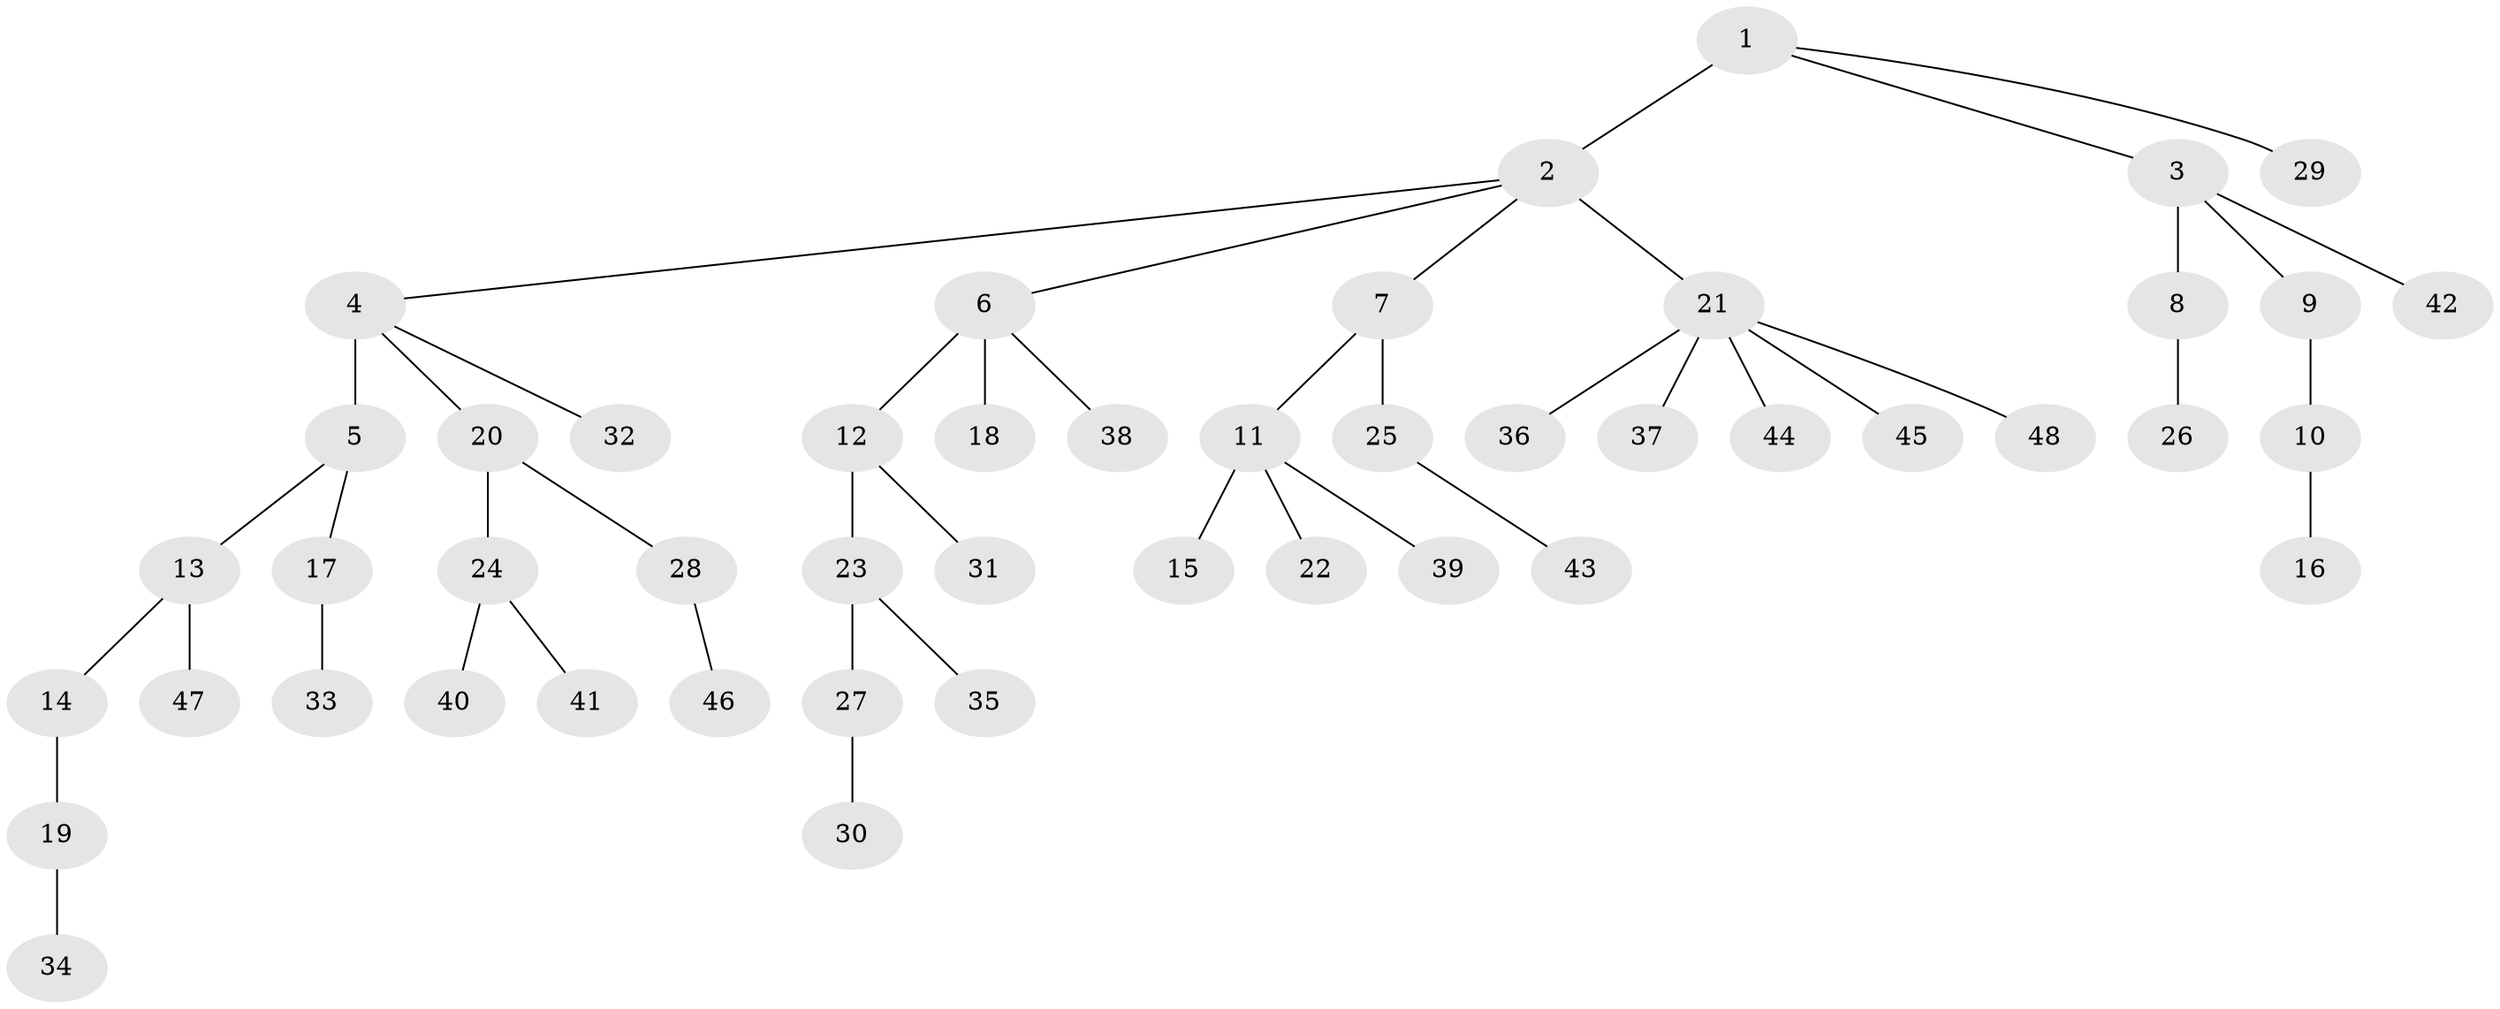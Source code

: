 // original degree distribution, {5: 0.0625, 2: 0.2708333333333333, 7: 0.020833333333333332, 1: 0.5104166666666666, 3: 0.07291666666666667, 4: 0.0625}
// Generated by graph-tools (version 1.1) at 2025/36/03/09/25 02:36:51]
// undirected, 48 vertices, 47 edges
graph export_dot {
graph [start="1"]
  node [color=gray90,style=filled];
  1;
  2;
  3;
  4;
  5;
  6;
  7;
  8;
  9;
  10;
  11;
  12;
  13;
  14;
  15;
  16;
  17;
  18;
  19;
  20;
  21;
  22;
  23;
  24;
  25;
  26;
  27;
  28;
  29;
  30;
  31;
  32;
  33;
  34;
  35;
  36;
  37;
  38;
  39;
  40;
  41;
  42;
  43;
  44;
  45;
  46;
  47;
  48;
  1 -- 2 [weight=2.0];
  1 -- 3 [weight=1.0];
  1 -- 29 [weight=1.0];
  2 -- 4 [weight=1.0];
  2 -- 6 [weight=1.0];
  2 -- 7 [weight=1.0];
  2 -- 21 [weight=1.0];
  3 -- 8 [weight=1.0];
  3 -- 9 [weight=1.0];
  3 -- 42 [weight=1.0];
  4 -- 5 [weight=4.0];
  4 -- 20 [weight=1.0];
  4 -- 32 [weight=1.0];
  5 -- 13 [weight=1.0];
  5 -- 17 [weight=1.0];
  6 -- 12 [weight=1.0];
  6 -- 18 [weight=2.0];
  6 -- 38 [weight=1.0];
  7 -- 11 [weight=1.0];
  7 -- 25 [weight=1.0];
  8 -- 26 [weight=3.0];
  9 -- 10 [weight=1.0];
  10 -- 16 [weight=3.0];
  11 -- 15 [weight=3.0];
  11 -- 22 [weight=1.0];
  11 -- 39 [weight=1.0];
  12 -- 23 [weight=1.0];
  12 -- 31 [weight=1.0];
  13 -- 14 [weight=1.0];
  13 -- 47 [weight=1.0];
  14 -- 19 [weight=3.0];
  17 -- 33 [weight=2.0];
  19 -- 34 [weight=1.0];
  20 -- 24 [weight=2.0];
  20 -- 28 [weight=1.0];
  21 -- 36 [weight=1.0];
  21 -- 37 [weight=1.0];
  21 -- 44 [weight=1.0];
  21 -- 45 [weight=1.0];
  21 -- 48 [weight=1.0];
  23 -- 27 [weight=3.0];
  23 -- 35 [weight=1.0];
  24 -- 40 [weight=1.0];
  24 -- 41 [weight=1.0];
  25 -- 43 [weight=1.0];
  27 -- 30 [weight=1.0];
  28 -- 46 [weight=1.0];
}
